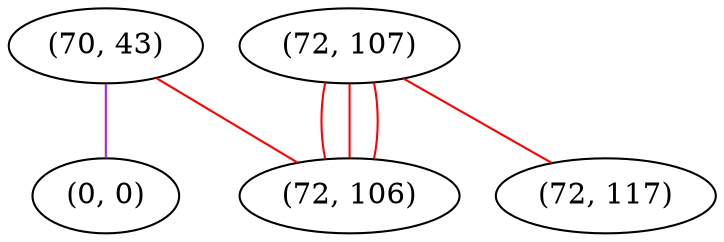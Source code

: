 graph "" {
"(70, 43)";
"(72, 107)";
"(0, 0)";
"(72, 117)";
"(72, 106)";
"(70, 43)" -- "(0, 0)"  [color=purple, key=0, weight=4];
"(70, 43)" -- "(72, 106)"  [color=red, key=0, weight=1];
"(72, 107)" -- "(72, 117)"  [color=red, key=0, weight=1];
"(72, 107)" -- "(72, 106)"  [color=red, key=0, weight=1];
"(72, 107)" -- "(72, 106)"  [color=red, key=1, weight=1];
"(72, 107)" -- "(72, 106)"  [color=red, key=2, weight=1];
}
